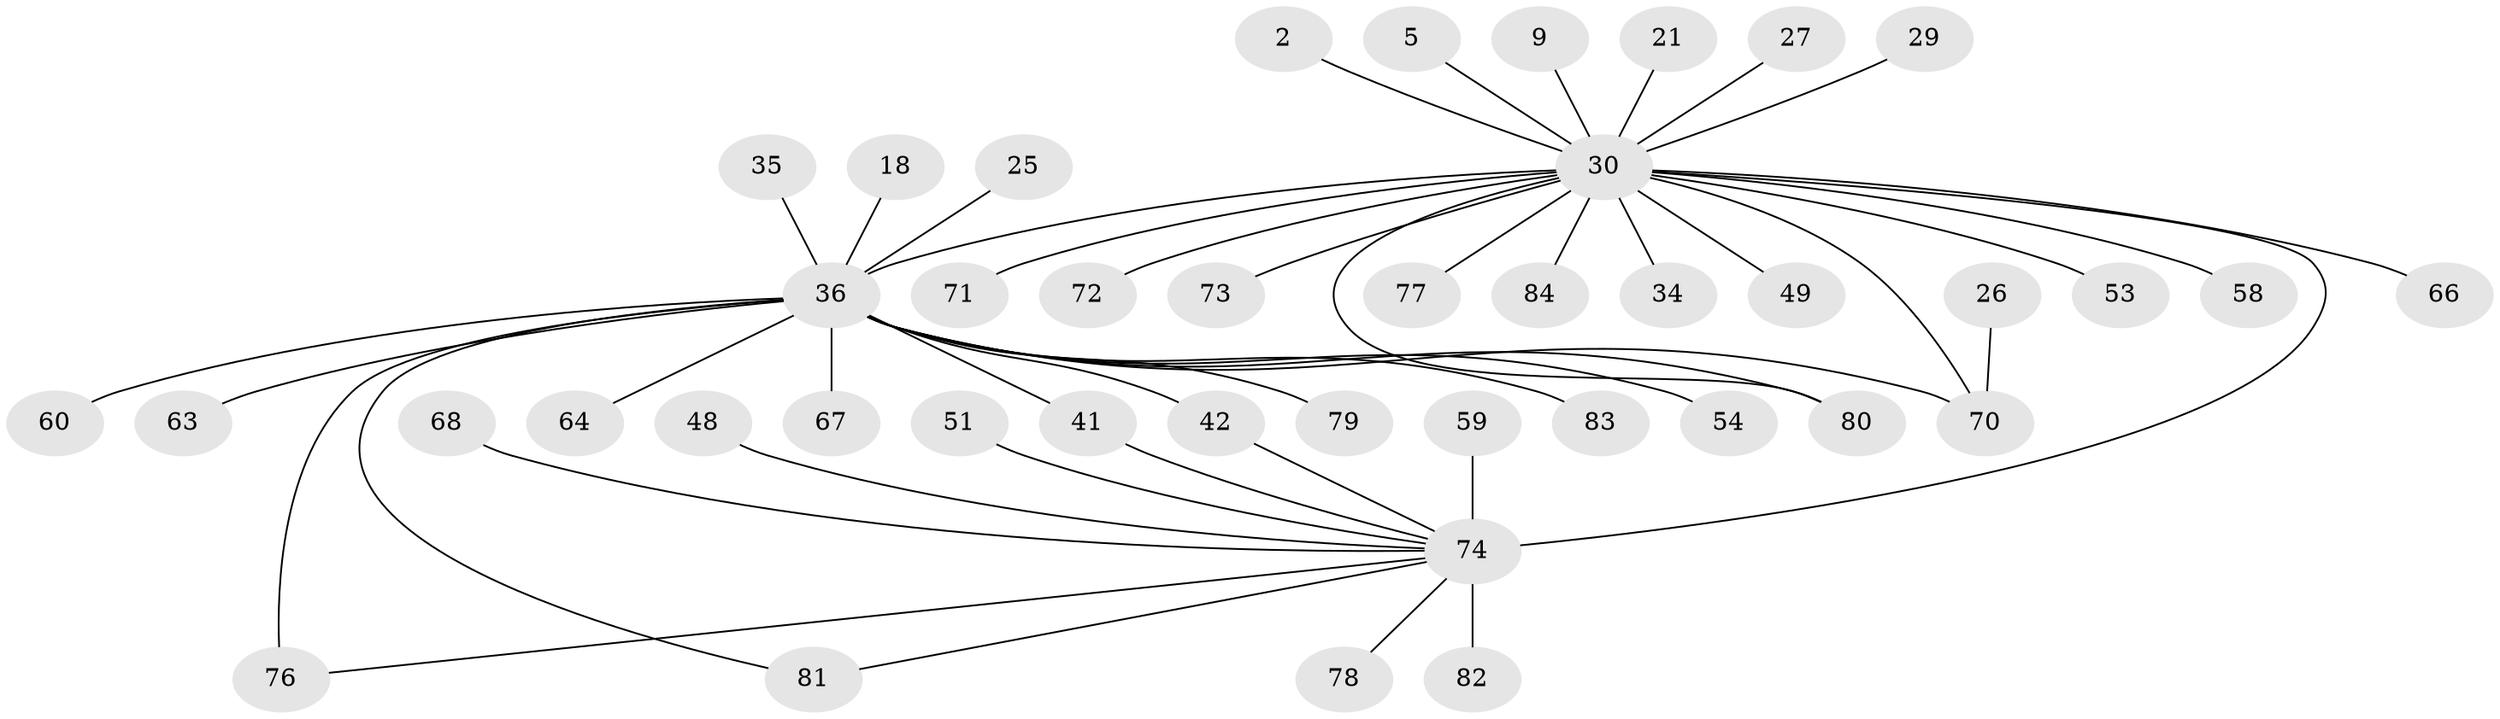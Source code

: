 // original degree distribution, {7: 0.05952380952380952, 1: 0.44047619047619047, 25: 0.011904761904761904, 12: 0.011904761904761904, 3: 0.08333333333333333, 10: 0.023809523809523808, 2: 0.2976190476190476, 6: 0.03571428571428571, 4: 0.03571428571428571}
// Generated by graph-tools (version 1.1) at 2025/47/03/09/25 04:47:30]
// undirected, 42 vertices, 47 edges
graph export_dot {
graph [start="1"]
  node [color=gray90,style=filled];
  2;
  5;
  9;
  18;
  21;
  25;
  26;
  27;
  29;
  30 [super="+7"];
  34;
  35;
  36 [super="+19+24"];
  41;
  42;
  48;
  49;
  51;
  53;
  54;
  58 [super="+50"];
  59;
  60;
  63;
  64;
  66 [super="+6+37"];
  67 [super="+62"];
  68;
  70 [super="+17+61"];
  71;
  72;
  73;
  74 [super="+47+69+65+56"];
  76 [super="+75"];
  77 [super="+33"];
  78;
  79;
  80 [super="+22"];
  81 [super="+38+43+52+55+57"];
  82 [super="+46"];
  83;
  84;
  2 -- 30;
  5 -- 30;
  9 -- 30;
  18 -- 36;
  21 -- 30;
  25 -- 36;
  26 -- 70;
  27 -- 30;
  29 -- 30;
  30 -- 66;
  30 -- 70 [weight=2];
  30 -- 71;
  30 -- 72;
  30 -- 73;
  30 -- 77;
  30 -- 84;
  30 -- 34;
  30 -- 36 [weight=7];
  30 -- 49;
  30 -- 53;
  30 -- 58;
  30 -- 74 [weight=7];
  30 -- 80 [weight=2];
  35 -- 36 [weight=2];
  36 -- 42;
  36 -- 60;
  36 -- 70 [weight=6];
  36 -- 64;
  36 -- 67 [weight=2];
  36 -- 79;
  36 -- 80;
  36 -- 81;
  36 -- 83;
  36 -- 41;
  36 -- 54;
  36 -- 63 [weight=2];
  36 -- 76 [weight=2];
  41 -- 74;
  42 -- 74;
  48 -- 74;
  51 -- 74;
  59 -- 74;
  68 -- 74;
  74 -- 82 [weight=2];
  74 -- 81;
  74 -- 78;
  74 -- 76;
}
